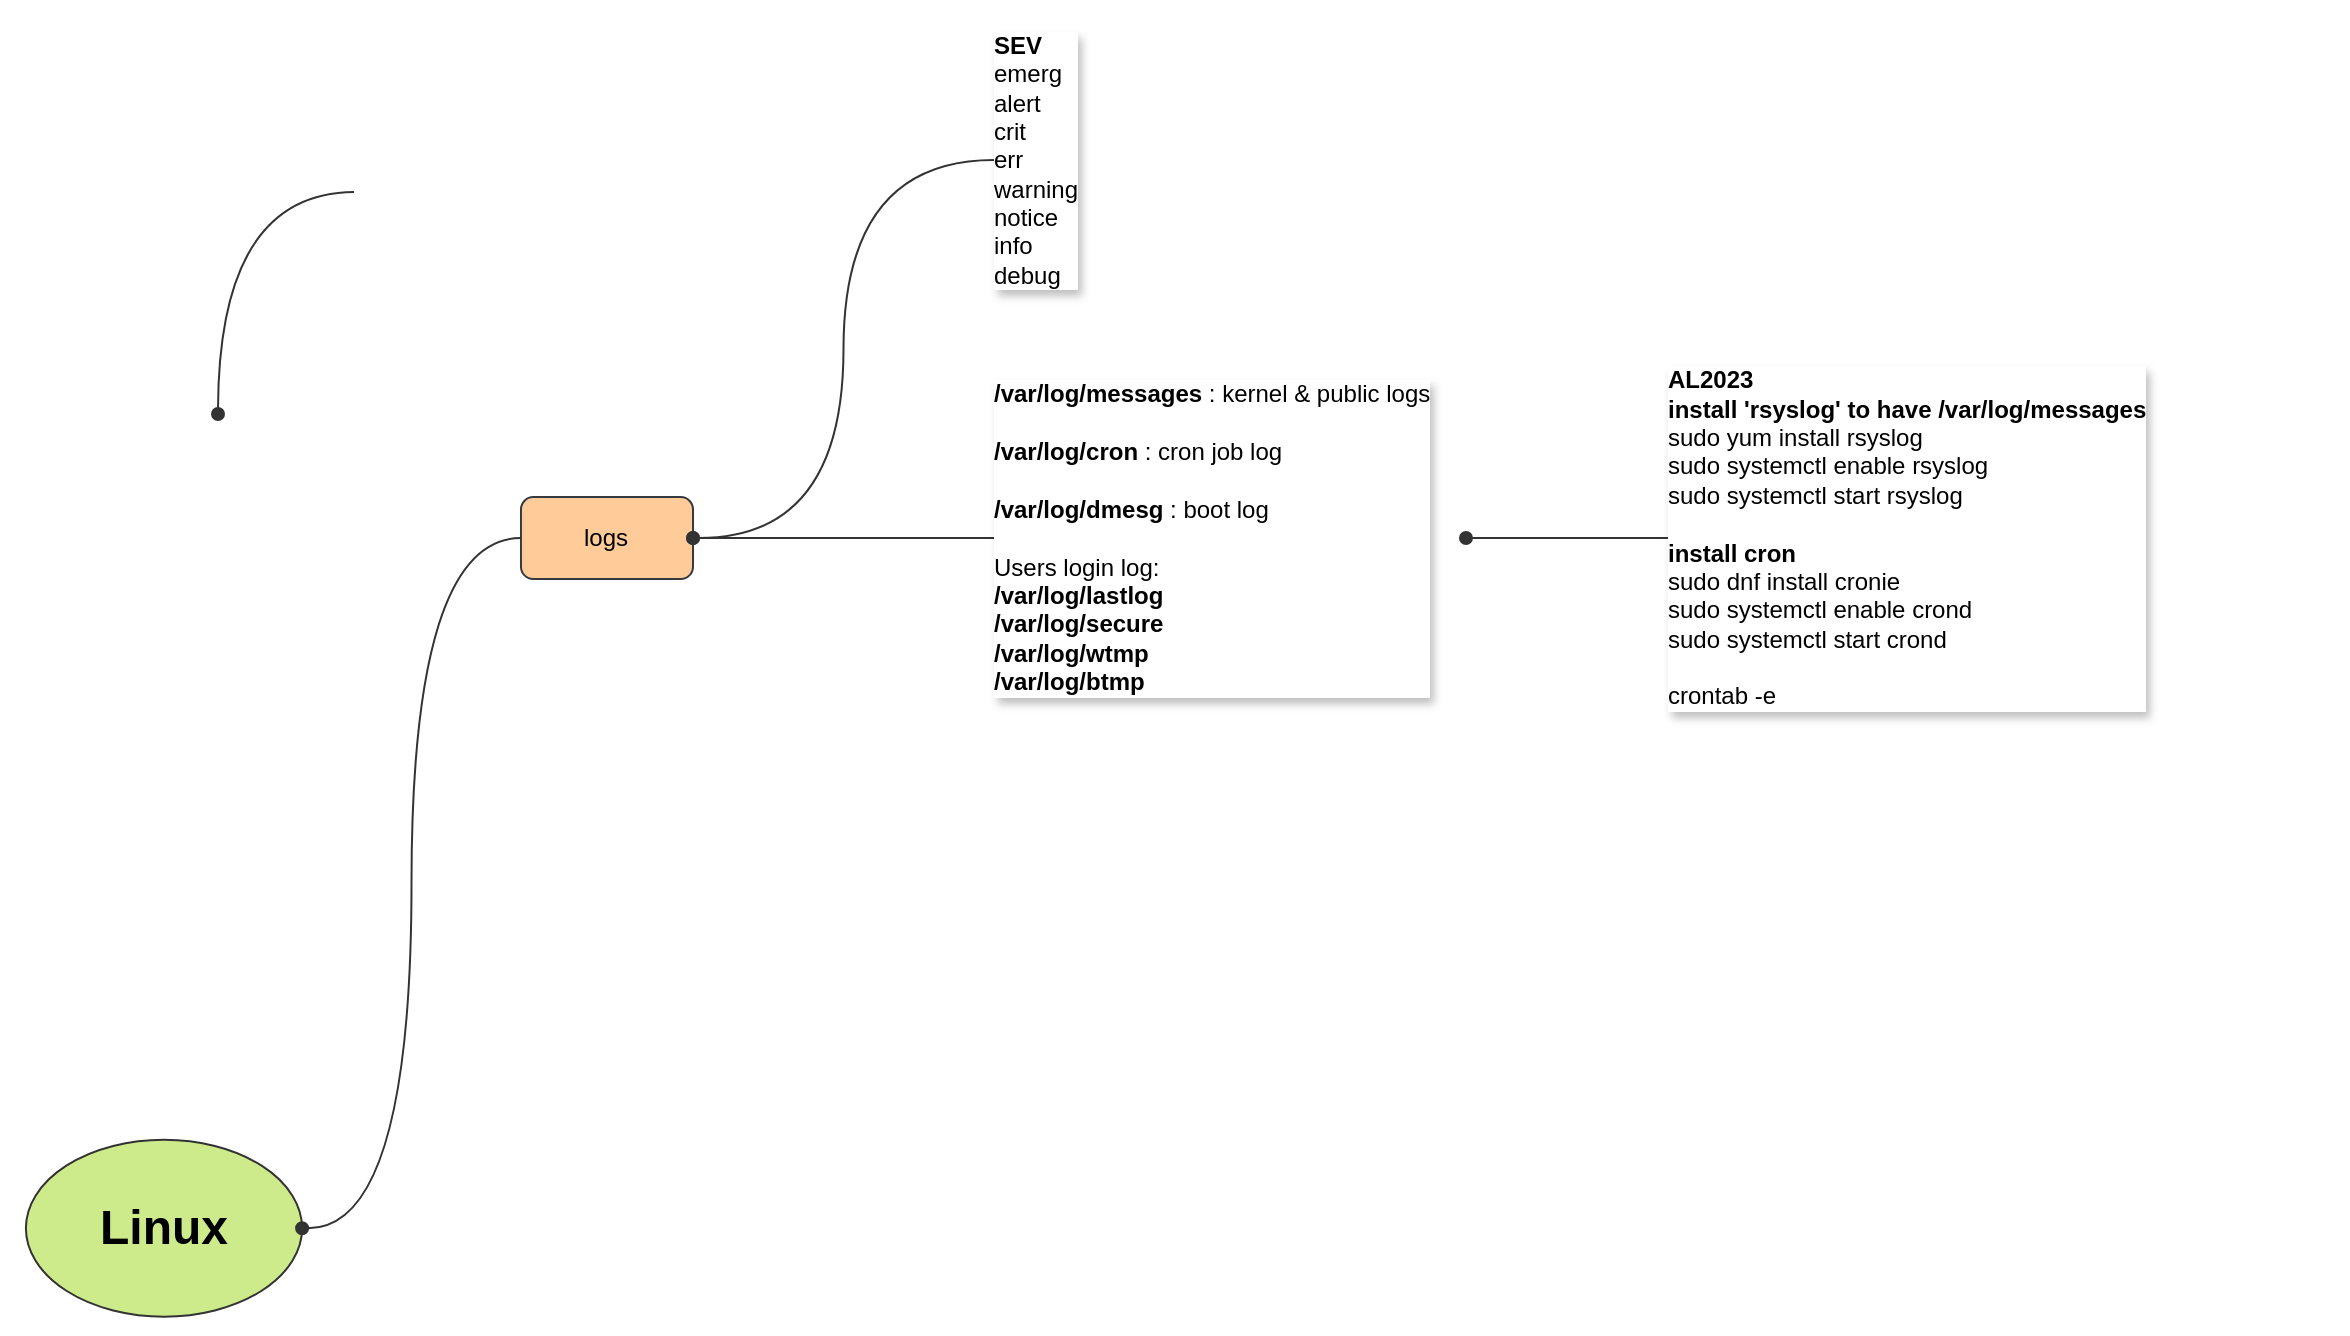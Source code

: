 <mxfile version="27.1.1">
  <diagram name="Page-1" id="gemfFnIV2rlMQUfj2cyR">
    <mxGraphModel dx="1358" dy="1219" grid="0" gridSize="10" guides="1" tooltips="1" connect="1" arrows="1" fold="1" page="0" pageScale="1" pageWidth="850" pageHeight="1100" math="0" shadow="0">
      <root>
        <mxCell id="0" />
        <mxCell id="1" parent="0" />
        <mxCell id="WRMiRzCfQNvGdthpxUqg-1" value="" style="group" parent="1" connectable="0" vertex="1">
          <mxGeometry x="40" y="505.62" width="164" height="105" as="geometry" />
        </mxCell>
        <mxCell id="WRMiRzCfQNvGdthpxUqg-2" value="&lt;h1&gt;Linux&lt;/h1&gt;" style="ellipse;whiteSpace=wrap;html=1;fillColor=#cdeb8b;strokeColor=#333333;" parent="WRMiRzCfQNvGdthpxUqg-1" vertex="1">
          <mxGeometry x="12.947" y="8.289" width="138.105" height="88.421" as="geometry" />
        </mxCell>
        <mxCell id="WRMiRzCfQNvGdthpxUqg-3" value="" style="group" parent="1" vertex="1" connectable="0">
          <mxGeometry x="295" y="187" width="97" height="52" as="geometry" />
        </mxCell>
        <mxCell id="WRMiRzCfQNvGdthpxUqg-4" value="logs" style="rounded=1;whiteSpace=wrap;html=1;fillColor=#ffcc99;strokeColor=#36393d;" parent="WRMiRzCfQNvGdthpxUqg-3" vertex="1">
          <mxGeometry x="5.484" y="5.544" width="86.025" height="40.918" as="geometry" />
        </mxCell>
        <mxCell id="WRMiRzCfQNvGdthpxUqg-5" style="edgeStyle=orthogonalEdgeStyle;shape=connector;curved=1;rounded=1;orthogonalLoop=1;jettySize=auto;html=1;labelBackgroundColor=default;strokeColor=#333333;align=center;verticalAlign=middle;fontFamily=Helvetica;fontSize=11;fontColor=default;endArrow=oval;endFill=1;strokeWidth=1;endSize=6;exitX=0;exitY=0.5;exitDx=0;exitDy=0;entryX=1;entryY=0.5;entryDx=0;entryDy=0;" parent="1" source="WRMiRzCfQNvGdthpxUqg-4" target="WRMiRzCfQNvGdthpxUqg-2" edge="1">
          <mxGeometry relative="1" as="geometry">
            <mxPoint x="245" y="423" as="targetPoint" />
            <mxPoint x="403" y="391.125" as="sourcePoint" />
          </mxGeometry>
        </mxCell>
        <mxCell id="WRMiRzCfQNvGdthpxUqg-6" style="edgeStyle=orthogonalEdgeStyle;shape=connector;curved=1;rounded=1;orthogonalLoop=1;jettySize=auto;html=1;labelBackgroundColor=default;strokeColor=#333333;align=center;verticalAlign=middle;fontFamily=Helvetica;fontSize=11;fontColor=default;endArrow=oval;endFill=1;strokeWidth=1;endSize=6;exitX=0;exitY=0.5;exitDx=0;exitDy=0;entryX=1;entryY=0.5;entryDx=0;entryDy=0;" parent="1" source="WRMiRzCfQNvGdthpxUqg-8" target="WRMiRzCfQNvGdthpxUqg-4" edge="1">
          <mxGeometry relative="1" as="geometry">
            <mxPoint x="310" y="411" as="targetPoint" />
            <mxPoint x="559" y="213" as="sourcePoint" />
          </mxGeometry>
        </mxCell>
        <mxCell id="WRMiRzCfQNvGdthpxUqg-7" style="edgeStyle=orthogonalEdgeStyle;shape=connector;curved=1;rounded=1;orthogonalLoop=1;jettySize=auto;html=1;labelBackgroundColor=default;strokeColor=#333333;align=center;verticalAlign=middle;fontFamily=Helvetica;fontSize=11;fontColor=default;endArrow=oval;endFill=1;strokeWidth=1;endSize=6;exitX=0;exitY=0.5;exitDx=0;exitDy=0;entryX=1;entryY=0.5;entryDx=0;entryDy=0;" parent="1" edge="1">
          <mxGeometry relative="1" as="geometry">
            <mxPoint x="149" y="151" as="targetPoint" />
            <mxPoint x="217" y="40" as="sourcePoint" />
          </mxGeometry>
        </mxCell>
        <mxCell id="WRMiRzCfQNvGdthpxUqg-8" value="&lt;b&gt;/var/log/messages&lt;/b&gt; : kernel &amp;amp; public logs&lt;div&gt;&lt;br&gt;&lt;/div&gt;&lt;div&gt;&lt;b&gt;/var/log/cron&lt;/b&gt; : cron job log&lt;/div&gt;&lt;div&gt;&lt;br&gt;&lt;/div&gt;&lt;div&gt;&lt;b&gt;/var/log/dmesg&lt;/b&gt; : boot log&lt;/div&gt;&lt;div&gt;&lt;br&gt;&lt;/div&gt;&lt;div&gt;Users login log:&lt;/div&gt;&lt;div&gt;&lt;b&gt;/var/log/lastlog&lt;/b&gt;&lt;/div&gt;&lt;div&gt;&lt;b&gt;/var/log/secure&lt;/b&gt;&lt;/div&gt;&lt;div&gt;&lt;b&gt;/var/log/wtmp&lt;/b&gt;&lt;/div&gt;&lt;div&gt;&lt;b&gt;/var/log/btmp&lt;/b&gt;&lt;/div&gt;" style="rounded=0;html=1;labelBorderColor=none;labelBackgroundColor=default;textShadow=1;spacing=0;strokeColor=none;align=left;" parent="1" vertex="1">
          <mxGeometry x="537" y="133" width="236" height="160" as="geometry" />
        </mxCell>
        <mxCell id="WRMiRzCfQNvGdthpxUqg-9" value="&lt;b&gt;SEV&lt;/b&gt;&lt;div&gt;emerg&lt;/div&gt;&lt;div&gt;alert&lt;/div&gt;&lt;div&gt;crit&lt;/div&gt;&lt;div&gt;err&lt;/div&gt;&lt;div&gt;warning&lt;/div&gt;&lt;div&gt;notice&lt;/div&gt;&lt;div&gt;info&lt;/div&gt;&lt;div&gt;debug&lt;/div&gt;" style="rounded=0;html=1;labelBorderColor=none;labelBackgroundColor=default;textShadow=1;spacing=0;strokeColor=none;align=left;" parent="1" vertex="1">
          <mxGeometry x="537" y="-56" width="40" height="160" as="geometry" />
        </mxCell>
        <mxCell id="7L5zjm78haat7b3H0j_e-1" value="&lt;b&gt;AL2023&amp;nbsp;&lt;/b&gt;&lt;div&gt;&lt;b&gt;install &#39;rsyslog&#39; to have /var/log/messages&lt;/b&gt;&lt;div&gt;&lt;span style=&quot;background-color: light-dark(#ffffff, var(--ge-dark-color, #121212));&quot;&gt;sudo yum install rsyslog&lt;/span&gt;&lt;/div&gt;&lt;div&gt;sudo systemctl enable rsyslog&lt;/div&gt;&lt;div&gt;sudo systemctl start rsyslog&lt;/div&gt;&lt;div&gt;&lt;br&gt;&lt;/div&gt;&lt;div&gt;&lt;b&gt;install cron&lt;/b&gt;&lt;/div&gt;&lt;/div&gt;&lt;div&gt;sudo dnf install cronie&lt;/div&gt;&lt;div&gt;&lt;div&gt;sudo systemctl enable crond&lt;/div&gt;&lt;div&gt;sudo systemctl start crond&lt;/div&gt;&lt;/div&gt;&lt;div&gt;&lt;br&gt;&lt;/div&gt;&lt;div&gt;crontab -e&lt;/div&gt;" style="rounded=0;html=1;labelBorderColor=none;labelBackgroundColor=default;textShadow=1;spacing=0;strokeColor=none;align=left;" vertex="1" parent="1">
          <mxGeometry x="874" y="179.5" width="340" height="67" as="geometry" />
        </mxCell>
        <mxCell id="7L5zjm78haat7b3H0j_e-2" style="edgeStyle=orthogonalEdgeStyle;shape=connector;curved=1;rounded=1;orthogonalLoop=1;jettySize=auto;html=1;labelBackgroundColor=default;strokeColor=#333333;align=center;verticalAlign=middle;fontFamily=Helvetica;fontSize=11;fontColor=default;endArrow=oval;endFill=1;strokeWidth=1;endSize=6;exitX=0;exitY=0.5;exitDx=0;exitDy=0;entryX=1;entryY=0.5;entryDx=0;entryDy=0;" edge="1" parent="1" source="7L5zjm78haat7b3H0j_e-1" target="WRMiRzCfQNvGdthpxUqg-8">
          <mxGeometry relative="1" as="geometry">
            <mxPoint x="170" y="201" as="targetPoint" />
            <mxPoint x="238" y="90" as="sourcePoint" />
          </mxGeometry>
        </mxCell>
        <mxCell id="7L5zjm78haat7b3H0j_e-3" style="edgeStyle=orthogonalEdgeStyle;shape=connector;curved=1;rounded=1;orthogonalLoop=1;jettySize=auto;html=1;labelBackgroundColor=default;strokeColor=#333333;align=center;verticalAlign=middle;fontFamily=Helvetica;fontSize=11;fontColor=default;endArrow=oval;endFill=1;strokeWidth=1;endSize=6;exitX=0;exitY=0.5;exitDx=0;exitDy=0;entryX=1;entryY=0.5;entryDx=0;entryDy=0;" edge="1" parent="1" source="WRMiRzCfQNvGdthpxUqg-9" target="WRMiRzCfQNvGdthpxUqg-4">
          <mxGeometry relative="1" as="geometry">
            <mxPoint x="162" y="167" as="targetPoint" />
            <mxPoint x="230" y="56" as="sourcePoint" />
          </mxGeometry>
        </mxCell>
      </root>
    </mxGraphModel>
  </diagram>
</mxfile>

